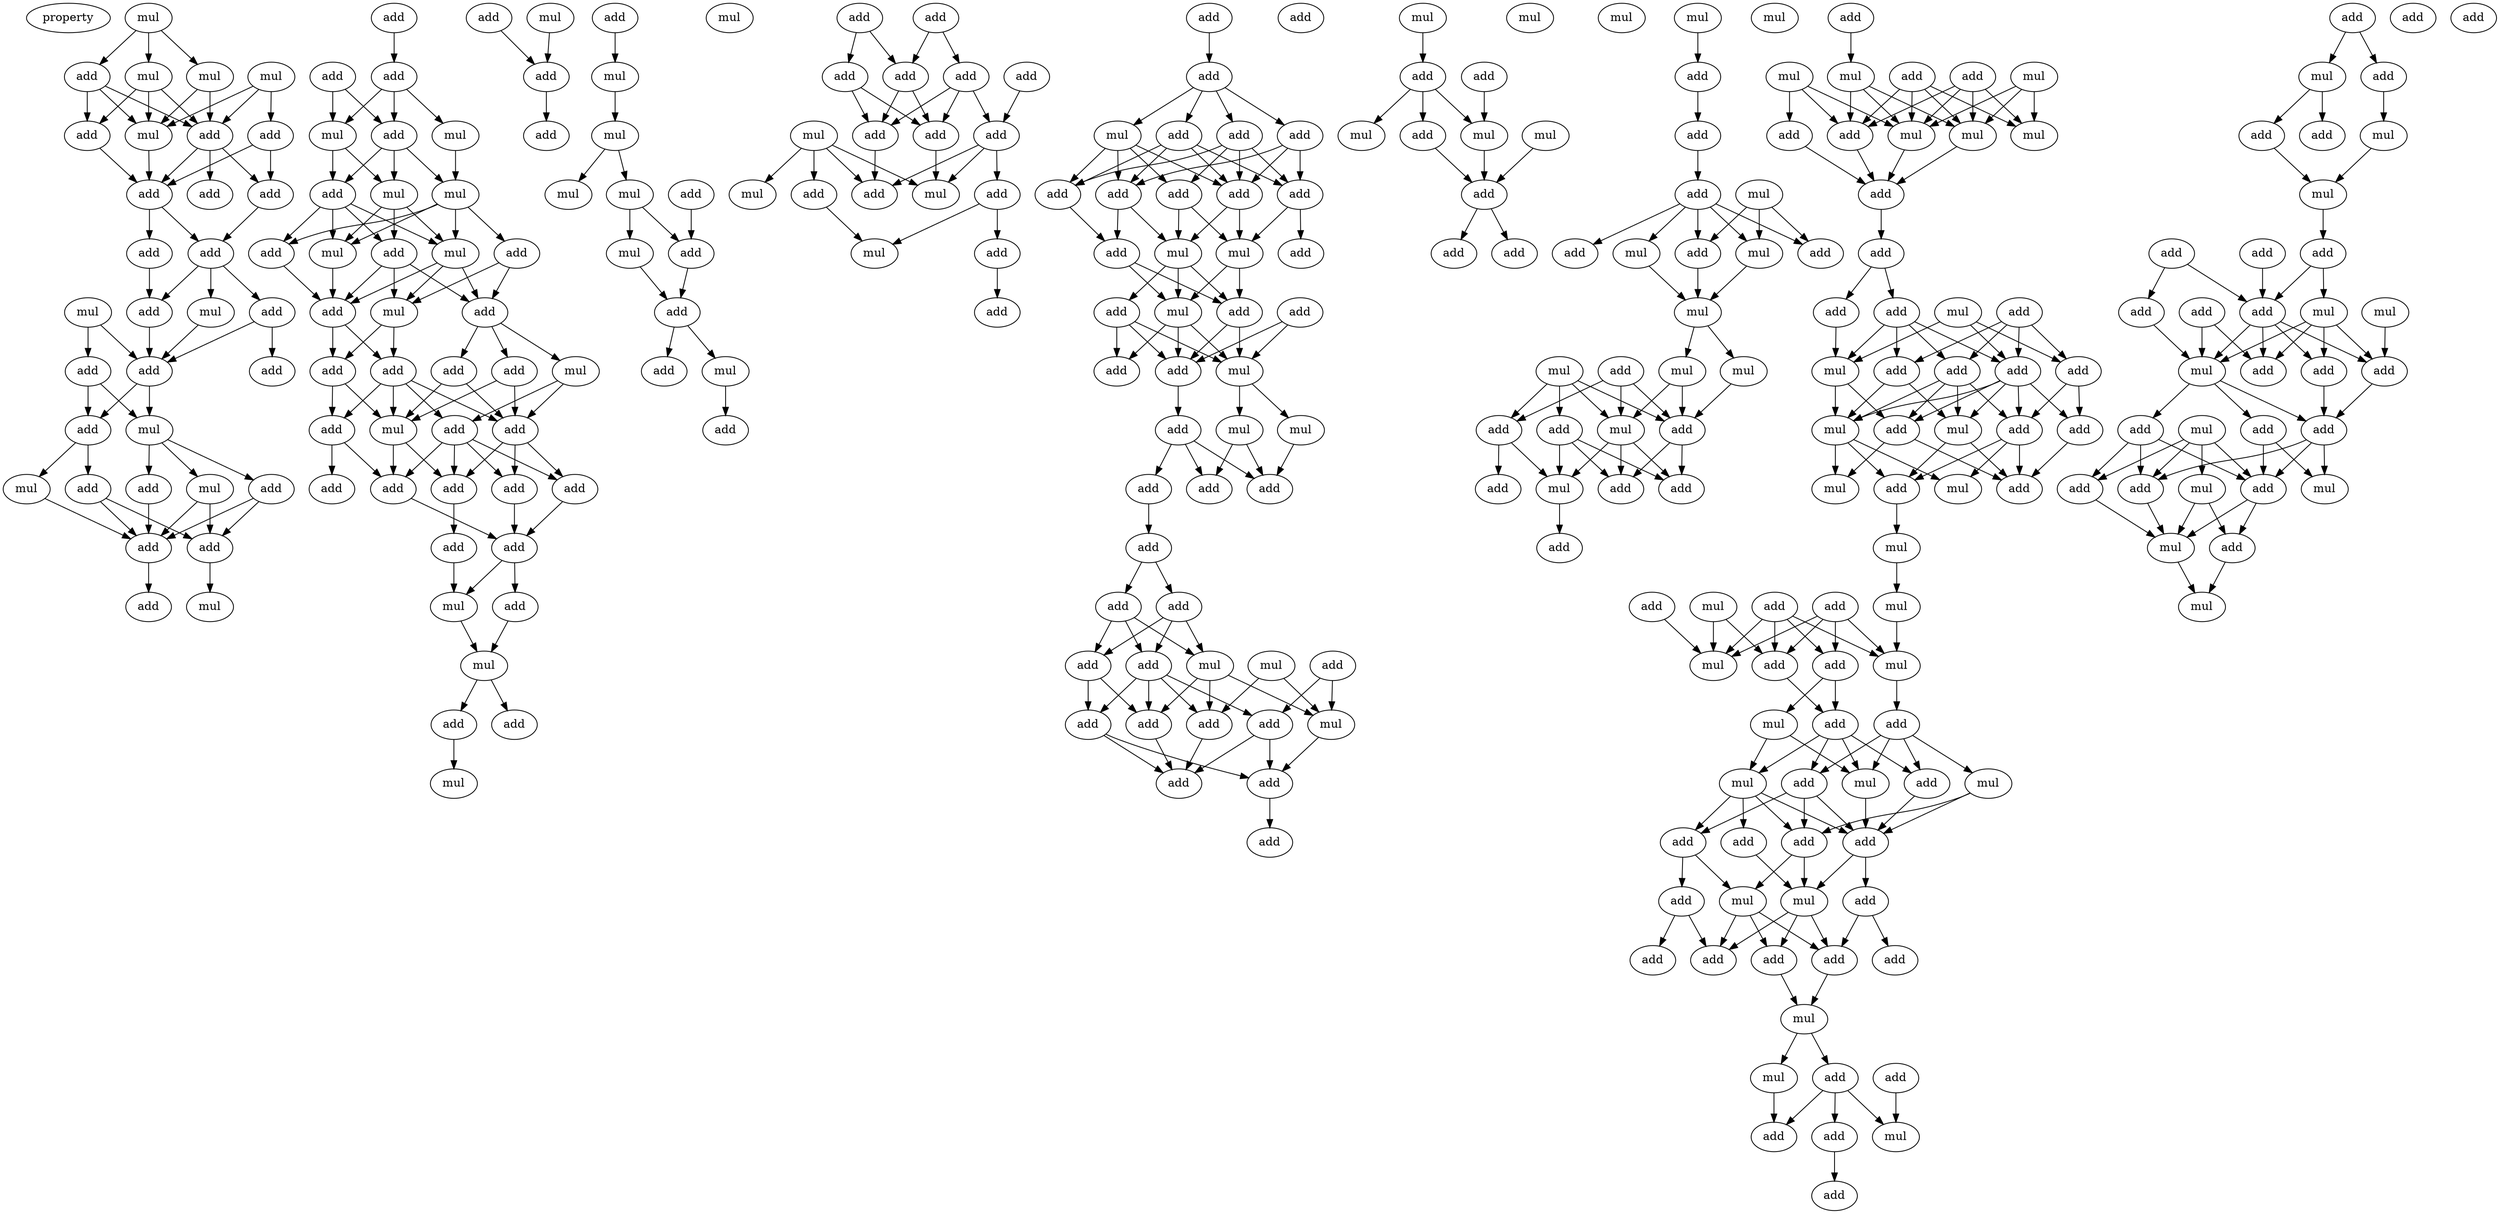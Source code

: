 digraph {
    node [fontcolor=black]
    property [mul=2,lf=1.0]
    0 [ label = mul ];
    1 [ label = mul ];
    2 [ label = mul ];
    3 [ label = mul ];
    4 [ label = add ];
    5 [ label = add ];
    6 [ label = add ];
    7 [ label = add ];
    8 [ label = mul ];
    9 [ label = add ];
    10 [ label = add ];
    11 [ label = add ];
    12 [ label = add ];
    13 [ label = add ];
    14 [ label = mul ];
    15 [ label = mul ];
    16 [ label = add ];
    17 [ label = add ];
    18 [ label = add ];
    19 [ label = add ];
    20 [ label = add ];
    21 [ label = mul ];
    22 [ label = add ];
    23 [ label = add ];
    24 [ label = mul ];
    25 [ label = add ];
    26 [ label = add ];
    27 [ label = mul ];
    28 [ label = add ];
    29 [ label = add ];
    30 [ label = mul ];
    31 [ label = add ];
    32 [ label = add ];
    33 [ label = add ];
    34 [ label = add ];
    35 [ label = mul ];
    36 [ label = add ];
    37 [ label = mul ];
    38 [ label = mul ];
    39 [ label = add ];
    40 [ label = mul ];
    41 [ label = add ];
    42 [ label = mul ];
    43 [ label = add ];
    44 [ label = mul ];
    45 [ label = add ];
    46 [ label = mul ];
    47 [ label = add ];
    48 [ label = add ];
    49 [ label = add ];
    50 [ label = add ];
    51 [ label = add ];
    52 [ label = mul ];
    53 [ label = add ];
    54 [ label = add ];
    55 [ label = add ];
    56 [ label = add ];
    57 [ label = mul ];
    58 [ label = add ];
    59 [ label = add ];
    60 [ label = add ];
    61 [ label = add ];
    62 [ label = add ];
    63 [ label = add ];
    64 [ label = add ];
    65 [ label = add ];
    66 [ label = mul ];
    67 [ label = mul ];
    68 [ label = add ];
    69 [ label = add ];
    70 [ label = add ];
    71 [ label = mul ];
    72 [ label = mul ];
    73 [ label = add ];
    74 [ label = add ];
    75 [ label = mul ];
    76 [ label = add ];
    77 [ label = mul ];
    78 [ label = mul ];
    79 [ label = add ];
    80 [ label = mul ];
    81 [ label = mul ];
    82 [ label = add ];
    83 [ label = add ];
    84 [ label = add ];
    85 [ label = mul ];
    86 [ label = mul ];
    87 [ label = add ];
    88 [ label = add ];
    89 [ label = add ];
    90 [ label = add ];
    91 [ label = add ];
    92 [ label = add ];
    93 [ label = add ];
    94 [ label = mul ];
    95 [ label = add ];
    96 [ label = add ];
    97 [ label = add ];
    98 [ label = add ];
    99 [ label = add ];
    100 [ label = mul ];
    101 [ label = mul ];
    102 [ label = add ];
    103 [ label = mul ];
    104 [ label = add ];
    105 [ label = add ];
    106 [ label = add ];
    107 [ label = add ];
    108 [ label = add ];
    109 [ label = mul ];
    110 [ label = add ];
    111 [ label = add ];
    112 [ label = add ];
    113 [ label = add ];
    114 [ label = add ];
    115 [ label = add ];
    116 [ label = add ];
    117 [ label = add ];
    118 [ label = mul ];
    119 [ label = add ];
    120 [ label = mul ];
    121 [ label = mul ];
    122 [ label = add ];
    123 [ label = add ];
    124 [ label = add ];
    125 [ label = mul ];
    126 [ label = add ];
    127 [ label = add ];
    128 [ label = mul ];
    129 [ label = add ];
    130 [ label = mul ];
    131 [ label = add ];
    132 [ label = add ];
    133 [ label = add ];
    134 [ label = add ];
    135 [ label = add ];
    136 [ label = add ];
    137 [ label = add ];
    138 [ label = add ];
    139 [ label = add ];
    140 [ label = add ];
    141 [ label = mul ];
    142 [ label = mul ];
    143 [ label = add ];
    144 [ label = mul ];
    145 [ label = add ];
    146 [ label = add ];
    147 [ label = add ];
    148 [ label = add ];
    149 [ label = add ];
    150 [ label = add ];
    151 [ label = mul ];
    152 [ label = add ];
    153 [ label = add ];
    154 [ label = mul ];
    155 [ label = add ];
    156 [ label = mul ];
    157 [ label = mul ];
    158 [ label = add ];
    159 [ label = mul ];
    160 [ label = add ];
    161 [ label = mul ];
    162 [ label = add ];
    163 [ label = mul ];
    164 [ label = add ];
    165 [ label = mul ];
    166 [ label = add ];
    167 [ label = add ];
    168 [ label = mul ];
    169 [ label = mul ];
    170 [ label = add ];
    171 [ label = add ];
    172 [ label = mul ];
    173 [ label = add ];
    174 [ label = mul ];
    175 [ label = mul ];
    176 [ label = add ];
    177 [ label = mul ];
    178 [ label = mul ];
    179 [ label = mul ];
    180 [ label = add ];
    181 [ label = add ];
    182 [ label = add ];
    183 [ label = mul ];
    184 [ label = add ];
    185 [ label = add ];
    186 [ label = add ];
    187 [ label = add ];
    188 [ label = add ];
    189 [ label = mul ];
    190 [ label = add ];
    191 [ label = mul ];
    192 [ label = add ];
    193 [ label = mul ];
    194 [ label = add ];
    195 [ label = mul ];
    196 [ label = add ];
    197 [ label = mul ];
    198 [ label = mul ];
    199 [ label = add ];
    200 [ label = add ];
    201 [ label = add ];
    202 [ label = add ];
    203 [ label = add ];
    204 [ label = mul ];
    205 [ label = add ];
    206 [ label = mul ];
    207 [ label = add ];
    208 [ label = add ];
    209 [ label = add ];
    210 [ label = add ];
    211 [ label = mul ];
    212 [ label = mul ];
    213 [ label = add ];
    214 [ label = add ];
    215 [ label = add ];
    216 [ label = add ];
    217 [ label = mul ];
    218 [ label = mul ];
    219 [ label = mul ];
    220 [ label = add ];
    221 [ label = add ];
    222 [ label = add ];
    223 [ label = mul ];
    224 [ label = mul ];
    225 [ label = add ];
    226 [ label = mul ];
    227 [ label = add ];
    228 [ label = mul ];
    229 [ label = add ];
    230 [ label = mul ];
    231 [ label = add ];
    232 [ label = mul ];
    233 [ label = add ];
    234 [ label = mul ];
    235 [ label = mul ];
    236 [ label = add ];
    237 [ label = add ];
    238 [ label = add ];
    239 [ label = add ];
    240 [ label = add ];
    241 [ label = mul ];
    242 [ label = add ];
    243 [ label = mul ];
    244 [ label = add ];
    245 [ label = add ];
    246 [ label = add ];
    247 [ label = add ];
    248 [ label = add ];
    249 [ label = add ];
    250 [ label = mul ];
    251 [ label = mul ];
    252 [ label = add ];
    253 [ label = add ];
    254 [ label = add ];
    255 [ label = add ];
    256 [ label = mul ];
    257 [ label = add ];
    258 [ label = add ];
    259 [ label = mul ];
    260 [ label = add ];
    261 [ label = add ];
    262 [ label = add ];
    263 [ label = mul ];
    264 [ label = add ];
    265 [ label = mul ];
    266 [ label = add ];
    267 [ label = add ];
    268 [ label = add ];
    269 [ label = mul ];
    270 [ label = mul ];
    271 [ label = add ];
    272 [ label = add ];
    273 [ label = add ];
    274 [ label = add ];
    275 [ label = add ];
    276 [ label = add ];
    277 [ label = mul ];
    278 [ label = mul ];
    279 [ label = add ];
    280 [ label = add ];
    281 [ label = add ];
    282 [ label = add ];
    283 [ label = add ];
    284 [ label = mul ];
    285 [ label = add ];
    286 [ label = mul ];
    287 [ label = add ];
    288 [ label = mul ];
    289 [ label = add ];
    290 [ label = mul ];
    0 -> 2 [ name = 0 ];
    0 -> 3 [ name = 1 ];
    0 -> 4 [ name = 2 ];
    1 -> 5 [ name = 3 ];
    1 -> 7 [ name = 4 ];
    1 -> 8 [ name = 5 ];
    2 -> 5 [ name = 6 ];
    2 -> 6 [ name = 7 ];
    2 -> 8 [ name = 8 ];
    3 -> 5 [ name = 9 ];
    3 -> 8 [ name = 10 ];
    4 -> 5 [ name = 11 ];
    4 -> 6 [ name = 12 ];
    4 -> 8 [ name = 13 ];
    5 -> 9 [ name = 14 ];
    5 -> 10 [ name = 15 ];
    5 -> 11 [ name = 16 ];
    6 -> 9 [ name = 17 ];
    7 -> 9 [ name = 18 ];
    7 -> 11 [ name = 19 ];
    8 -> 9 [ name = 20 ];
    9 -> 12 [ name = 21 ];
    9 -> 13 [ name = 22 ];
    11 -> 12 [ name = 23 ];
    12 -> 15 [ name = 24 ];
    12 -> 16 [ name = 25 ];
    12 -> 17 [ name = 26 ];
    13 -> 16 [ name = 27 ];
    14 -> 18 [ name = 28 ];
    14 -> 19 [ name = 29 ];
    15 -> 19 [ name = 30 ];
    16 -> 19 [ name = 31 ];
    17 -> 19 [ name = 32 ];
    17 -> 20 [ name = 33 ];
    18 -> 21 [ name = 34 ];
    18 -> 22 [ name = 35 ];
    19 -> 21 [ name = 36 ];
    19 -> 22 [ name = 37 ];
    21 -> 25 [ name = 38 ];
    21 -> 26 [ name = 39 ];
    21 -> 27 [ name = 40 ];
    22 -> 23 [ name = 41 ];
    22 -> 24 [ name = 42 ];
    23 -> 28 [ name = 43 ];
    23 -> 29 [ name = 44 ];
    24 -> 29 [ name = 45 ];
    25 -> 29 [ name = 46 ];
    26 -> 28 [ name = 47 ];
    26 -> 29 [ name = 48 ];
    27 -> 28 [ name = 49 ];
    27 -> 29 [ name = 50 ];
    28 -> 30 [ name = 51 ];
    29 -> 32 [ name = 52 ];
    31 -> 34 [ name = 53 ];
    33 -> 36 [ name = 54 ];
    33 -> 37 [ name = 55 ];
    34 -> 35 [ name = 56 ];
    34 -> 36 [ name = 57 ];
    34 -> 37 [ name = 58 ];
    35 -> 40 [ name = 59 ];
    36 -> 38 [ name = 60 ];
    36 -> 39 [ name = 61 ];
    36 -> 40 [ name = 62 ];
    37 -> 38 [ name = 63 ];
    37 -> 39 [ name = 64 ];
    38 -> 41 [ name = 65 ];
    38 -> 42 [ name = 66 ];
    38 -> 44 [ name = 67 ];
    39 -> 41 [ name = 68 ];
    39 -> 42 [ name = 69 ];
    39 -> 43 [ name = 70 ];
    39 -> 44 [ name = 71 ];
    40 -> 42 [ name = 72 ];
    40 -> 43 [ name = 73 ];
    40 -> 44 [ name = 74 ];
    40 -> 45 [ name = 75 ];
    41 -> 46 [ name = 76 ];
    41 -> 47 [ name = 77 ];
    41 -> 48 [ name = 78 ];
    42 -> 46 [ name = 79 ];
    42 -> 47 [ name = 80 ];
    42 -> 48 [ name = 81 ];
    43 -> 47 [ name = 82 ];
    44 -> 47 [ name = 83 ];
    45 -> 46 [ name = 84 ];
    45 -> 48 [ name = 85 ];
    46 -> 50 [ name = 86 ];
    46 -> 53 [ name = 87 ];
    47 -> 50 [ name = 88 ];
    47 -> 53 [ name = 89 ];
    48 -> 49 [ name = 90 ];
    48 -> 51 [ name = 91 ];
    48 -> 52 [ name = 92 ];
    49 -> 54 [ name = 93 ];
    49 -> 57 [ name = 94 ];
    50 -> 55 [ name = 95 ];
    50 -> 57 [ name = 96 ];
    51 -> 54 [ name = 97 ];
    51 -> 57 [ name = 98 ];
    52 -> 54 [ name = 99 ];
    52 -> 56 [ name = 100 ];
    53 -> 54 [ name = 101 ];
    53 -> 55 [ name = 102 ];
    53 -> 56 [ name = 103 ];
    53 -> 57 [ name = 104 ];
    54 -> 58 [ name = 105 ];
    54 -> 59 [ name = 106 ];
    54 -> 62 [ name = 107 ];
    55 -> 60 [ name = 108 ];
    55 -> 61 [ name = 109 ];
    56 -> 58 [ name = 110 ];
    56 -> 59 [ name = 111 ];
    56 -> 60 [ name = 112 ];
    56 -> 62 [ name = 113 ];
    57 -> 59 [ name = 114 ];
    57 -> 60 [ name = 115 ];
    58 -> 63 [ name = 116 ];
    59 -> 64 [ name = 117 ];
    60 -> 63 [ name = 118 ];
    62 -> 63 [ name = 119 ];
    63 -> 65 [ name = 120 ];
    63 -> 66 [ name = 121 ];
    64 -> 66 [ name = 122 ];
    65 -> 67 [ name = 123 ];
    66 -> 67 [ name = 124 ];
    67 -> 68 [ name = 125 ];
    67 -> 69 [ name = 126 ];
    68 -> 71 [ name = 127 ];
    70 -> 73 [ name = 128 ];
    72 -> 73 [ name = 129 ];
    73 -> 76 [ name = 130 ];
    74 -> 75 [ name = 131 ];
    75 -> 77 [ name = 132 ];
    77 -> 78 [ name = 133 ];
    77 -> 80 [ name = 134 ];
    79 -> 82 [ name = 135 ];
    80 -> 81 [ name = 136 ];
    80 -> 82 [ name = 137 ];
    81 -> 83 [ name = 138 ];
    82 -> 83 [ name = 139 ];
    83 -> 84 [ name = 140 ];
    83 -> 85 [ name = 141 ];
    85 -> 87 [ name = 142 ];
    88 -> 90 [ name = 143 ];
    88 -> 93 [ name = 144 ];
    89 -> 91 [ name = 145 ];
    89 -> 93 [ name = 146 ];
    90 -> 95 [ name = 147 ];
    90 -> 97 [ name = 148 ];
    91 -> 95 [ name = 149 ];
    91 -> 96 [ name = 150 ];
    91 -> 97 [ name = 151 ];
    92 -> 96 [ name = 152 ];
    93 -> 95 [ name = 153 ];
    93 -> 97 [ name = 154 ];
    94 -> 98 [ name = 155 ];
    94 -> 100 [ name = 156 ];
    94 -> 101 [ name = 157 ];
    94 -> 102 [ name = 158 ];
    95 -> 100 [ name = 159 ];
    96 -> 98 [ name = 160 ];
    96 -> 99 [ name = 161 ];
    96 -> 100 [ name = 162 ];
    97 -> 98 [ name = 163 ];
    99 -> 103 [ name = 164 ];
    99 -> 104 [ name = 165 ];
    102 -> 103 [ name = 166 ];
    104 -> 105 [ name = 167 ];
    106 -> 107 [ name = 168 ];
    107 -> 108 [ name = 169 ];
    107 -> 109 [ name = 170 ];
    107 -> 110 [ name = 171 ];
    107 -> 111 [ name = 172 ];
    108 -> 112 [ name = 173 ];
    108 -> 113 [ name = 174 ];
    108 -> 115 [ name = 175 ];
    108 -> 116 [ name = 176 ];
    109 -> 112 [ name = 177 ];
    109 -> 113 [ name = 178 ];
    109 -> 114 [ name = 179 ];
    109 -> 116 [ name = 180 ];
    110 -> 112 [ name = 181 ];
    110 -> 114 [ name = 182 ];
    110 -> 115 [ name = 183 ];
    110 -> 116 [ name = 184 ];
    111 -> 114 [ name = 185 ];
    111 -> 115 [ name = 186 ];
    111 -> 116 [ name = 187 ];
    112 -> 119 [ name = 188 ];
    113 -> 118 [ name = 189 ];
    113 -> 120 [ name = 190 ];
    114 -> 118 [ name = 191 ];
    114 -> 119 [ name = 192 ];
    115 -> 117 [ name = 193 ];
    115 -> 120 [ name = 194 ];
    116 -> 118 [ name = 195 ];
    116 -> 120 [ name = 196 ];
    118 -> 121 [ name = 197 ];
    118 -> 123 [ name = 198 ];
    118 -> 124 [ name = 199 ];
    119 -> 121 [ name = 200 ];
    119 -> 124 [ name = 201 ];
    120 -> 121 [ name = 202 ];
    120 -> 124 [ name = 203 ];
    121 -> 125 [ name = 204 ];
    121 -> 126 [ name = 205 ];
    121 -> 127 [ name = 206 ];
    122 -> 125 [ name = 207 ];
    122 -> 127 [ name = 208 ];
    123 -> 125 [ name = 209 ];
    123 -> 126 [ name = 210 ];
    123 -> 127 [ name = 211 ];
    124 -> 125 [ name = 212 ];
    124 -> 127 [ name = 213 ];
    125 -> 128 [ name = 214 ];
    125 -> 130 [ name = 215 ];
    127 -> 129 [ name = 216 ];
    128 -> 132 [ name = 217 ];
    128 -> 134 [ name = 218 ];
    129 -> 132 [ name = 219 ];
    129 -> 133 [ name = 220 ];
    129 -> 134 [ name = 221 ];
    130 -> 134 [ name = 222 ];
    133 -> 135 [ name = 223 ];
    135 -> 136 [ name = 224 ];
    135 -> 137 [ name = 225 ];
    136 -> 139 [ name = 226 ];
    136 -> 140 [ name = 227 ];
    136 -> 141 [ name = 228 ];
    137 -> 139 [ name = 229 ];
    137 -> 140 [ name = 230 ];
    137 -> 141 [ name = 231 ];
    138 -> 144 [ name = 232 ];
    138 -> 147 [ name = 233 ];
    139 -> 143 [ name = 234 ];
    139 -> 145 [ name = 235 ];
    139 -> 146 [ name = 236 ];
    139 -> 147 [ name = 237 ];
    140 -> 143 [ name = 238 ];
    140 -> 145 [ name = 239 ];
    141 -> 144 [ name = 240 ];
    141 -> 145 [ name = 241 ];
    141 -> 146 [ name = 242 ];
    142 -> 144 [ name = 243 ];
    142 -> 146 [ name = 244 ];
    143 -> 148 [ name = 245 ];
    143 -> 149 [ name = 246 ];
    144 -> 149 [ name = 247 ];
    145 -> 148 [ name = 248 ];
    146 -> 148 [ name = 249 ];
    147 -> 148 [ name = 250 ];
    147 -> 149 [ name = 251 ];
    149 -> 150 [ name = 252 ];
    151 -> 152 [ name = 253 ];
    152 -> 154 [ name = 254 ];
    152 -> 155 [ name = 255 ];
    152 -> 156 [ name = 256 ];
    153 -> 156 [ name = 257 ];
    155 -> 158 [ name = 258 ];
    156 -> 158 [ name = 259 ];
    157 -> 158 [ name = 260 ];
    158 -> 160 [ name = 261 ];
    158 -> 162 [ name = 262 ];
    163 -> 164 [ name = 263 ];
    164 -> 166 [ name = 264 ];
    166 -> 167 [ name = 265 ];
    167 -> 169 [ name = 266 ];
    167 -> 170 [ name = 267 ];
    167 -> 171 [ name = 268 ];
    167 -> 172 [ name = 269 ];
    167 -> 173 [ name = 270 ];
    168 -> 170 [ name = 271 ];
    168 -> 172 [ name = 272 ];
    168 -> 173 [ name = 273 ];
    169 -> 174 [ name = 274 ];
    172 -> 174 [ name = 275 ];
    173 -> 174 [ name = 276 ];
    174 -> 177 [ name = 277 ];
    174 -> 178 [ name = 278 ];
    175 -> 179 [ name = 279 ];
    175 -> 180 [ name = 280 ];
    175 -> 181 [ name = 281 ];
    175 -> 182 [ name = 282 ];
    176 -> 179 [ name = 283 ];
    176 -> 180 [ name = 284 ];
    176 -> 182 [ name = 285 ];
    177 -> 179 [ name = 286 ];
    177 -> 182 [ name = 287 ];
    178 -> 182 [ name = 288 ];
    179 -> 183 [ name = 289 ];
    179 -> 185 [ name = 290 ];
    179 -> 186 [ name = 291 ];
    180 -> 183 [ name = 292 ];
    180 -> 184 [ name = 293 ];
    181 -> 183 [ name = 294 ];
    181 -> 185 [ name = 295 ];
    181 -> 186 [ name = 296 ];
    182 -> 185 [ name = 297 ];
    182 -> 186 [ name = 298 ];
    183 -> 187 [ name = 299 ];
    188 -> 191 [ name = 300 ];
    189 -> 195 [ name = 301 ];
    189 -> 197 [ name = 302 ];
    189 -> 198 [ name = 303 ];
    190 -> 195 [ name = 304 ];
    190 -> 196 [ name = 305 ];
    190 -> 197 [ name = 306 ];
    190 -> 198 [ name = 307 ];
    191 -> 196 [ name = 308 ];
    191 -> 197 [ name = 309 ];
    191 -> 198 [ name = 310 ];
    192 -> 195 [ name = 311 ];
    192 -> 196 [ name = 312 ];
    192 -> 197 [ name = 313 ];
    192 -> 198 [ name = 314 ];
    193 -> 194 [ name = 315 ];
    193 -> 196 [ name = 316 ];
    193 -> 198 [ name = 317 ];
    194 -> 199 [ name = 318 ];
    196 -> 199 [ name = 319 ];
    197 -> 199 [ name = 320 ];
    198 -> 199 [ name = 321 ];
    199 -> 200 [ name = 322 ];
    200 -> 202 [ name = 323 ];
    200 -> 203 [ name = 324 ];
    201 -> 205 [ name = 325 ];
    201 -> 207 [ name = 326 ];
    201 -> 208 [ name = 327 ];
    201 -> 209 [ name = 328 ];
    202 -> 205 [ name = 329 ];
    202 -> 206 [ name = 330 ];
    202 -> 207 [ name = 331 ];
    202 -> 209 [ name = 332 ];
    203 -> 206 [ name = 333 ];
    204 -> 206 [ name = 334 ];
    204 -> 208 [ name = 335 ];
    204 -> 209 [ name = 336 ];
    205 -> 211 [ name = 337 ];
    205 -> 212 [ name = 338 ];
    205 -> 213 [ name = 339 ];
    205 -> 214 [ name = 340 ];
    206 -> 211 [ name = 341 ];
    206 -> 213 [ name = 342 ];
    207 -> 211 [ name = 343 ];
    207 -> 212 [ name = 344 ];
    208 -> 210 [ name = 345 ];
    208 -> 214 [ name = 346 ];
    209 -> 210 [ name = 347 ];
    209 -> 211 [ name = 348 ];
    209 -> 212 [ name = 349 ];
    209 -> 213 [ name = 350 ];
    209 -> 214 [ name = 351 ];
    210 -> 216 [ name = 352 ];
    211 -> 215 [ name = 353 ];
    211 -> 217 [ name = 354 ];
    211 -> 218 [ name = 355 ];
    212 -> 215 [ name = 356 ];
    212 -> 216 [ name = 357 ];
    213 -> 216 [ name = 358 ];
    213 -> 218 [ name = 359 ];
    214 -> 215 [ name = 360 ];
    214 -> 216 [ name = 361 ];
    214 -> 217 [ name = 362 ];
    215 -> 219 [ name = 363 ];
    219 -> 224 [ name = 364 ];
    220 -> 225 [ name = 365 ];
    220 -> 226 [ name = 366 ];
    220 -> 227 [ name = 367 ];
    220 -> 228 [ name = 368 ];
    221 -> 228 [ name = 369 ];
    222 -> 225 [ name = 370 ];
    222 -> 226 [ name = 371 ];
    222 -> 227 [ name = 372 ];
    222 -> 228 [ name = 373 ];
    223 -> 225 [ name = 374 ];
    223 -> 228 [ name = 375 ];
    224 -> 226 [ name = 376 ];
    225 -> 229 [ name = 377 ];
    226 -> 231 [ name = 378 ];
    227 -> 229 [ name = 379 ];
    227 -> 230 [ name = 380 ];
    229 -> 232 [ name = 381 ];
    229 -> 233 [ name = 382 ];
    229 -> 234 [ name = 383 ];
    229 -> 236 [ name = 384 ];
    230 -> 232 [ name = 385 ];
    230 -> 234 [ name = 386 ];
    231 -> 232 [ name = 387 ];
    231 -> 233 [ name = 388 ];
    231 -> 235 [ name = 389 ];
    231 -> 236 [ name = 390 ];
    232 -> 237 [ name = 391 ];
    233 -> 237 [ name = 392 ];
    233 -> 239 [ name = 393 ];
    233 -> 240 [ name = 394 ];
    234 -> 237 [ name = 395 ];
    234 -> 238 [ name = 396 ];
    234 -> 239 [ name = 397 ];
    234 -> 240 [ name = 398 ];
    235 -> 237 [ name = 399 ];
    235 -> 240 [ name = 400 ];
    236 -> 237 [ name = 401 ];
    237 -> 243 [ name = 402 ];
    237 -> 244 [ name = 403 ];
    238 -> 243 [ name = 404 ];
    239 -> 241 [ name = 405 ];
    239 -> 242 [ name = 406 ];
    240 -> 241 [ name = 407 ];
    240 -> 243 [ name = 408 ];
    241 -> 245 [ name = 409 ];
    241 -> 246 [ name = 410 ];
    241 -> 248 [ name = 411 ];
    242 -> 248 [ name = 412 ];
    242 -> 249 [ name = 413 ];
    243 -> 245 [ name = 414 ];
    243 -> 246 [ name = 415 ];
    243 -> 248 [ name = 416 ];
    244 -> 246 [ name = 417 ];
    244 -> 247 [ name = 418 ];
    245 -> 250 [ name = 419 ];
    246 -> 250 [ name = 420 ];
    250 -> 251 [ name = 421 ];
    250 -> 252 [ name = 422 ];
    251 -> 254 [ name = 423 ];
    252 -> 254 [ name = 424 ];
    252 -> 255 [ name = 425 ];
    252 -> 256 [ name = 426 ];
    253 -> 256 [ name = 427 ];
    255 -> 257 [ name = 428 ];
    258 -> 259 [ name = 429 ];
    258 -> 260 [ name = 430 ];
    259 -> 262 [ name = 431 ];
    259 -> 264 [ name = 432 ];
    260 -> 263 [ name = 433 ];
    263 -> 265 [ name = 434 ];
    264 -> 265 [ name = 435 ];
    265 -> 268 [ name = 436 ];
    266 -> 273 [ name = 437 ];
    267 -> 271 [ name = 438 ];
    267 -> 273 [ name = 439 ];
    268 -> 269 [ name = 440 ];
    268 -> 273 [ name = 441 ];
    269 -> 274 [ name = 442 ];
    269 -> 275 [ name = 443 ];
    269 -> 276 [ name = 444 ];
    269 -> 277 [ name = 445 ];
    270 -> 274 [ name = 446 ];
    271 -> 277 [ name = 447 ];
    272 -> 275 [ name = 448 ];
    272 -> 277 [ name = 449 ];
    273 -> 274 [ name = 450 ];
    273 -> 275 [ name = 451 ];
    273 -> 276 [ name = 452 ];
    273 -> 277 [ name = 453 ];
    274 -> 279 [ name = 454 ];
    276 -> 279 [ name = 455 ];
    277 -> 279 [ name = 456 ];
    277 -> 280 [ name = 457 ];
    277 -> 281 [ name = 458 ];
    278 -> 282 [ name = 459 ];
    278 -> 283 [ name = 460 ];
    278 -> 284 [ name = 461 ];
    278 -> 285 [ name = 462 ];
    279 -> 282 [ name = 463 ];
    279 -> 285 [ name = 464 ];
    279 -> 286 [ name = 465 ];
    280 -> 282 [ name = 466 ];
    280 -> 286 [ name = 467 ];
    281 -> 282 [ name = 468 ];
    281 -> 283 [ name = 469 ];
    281 -> 285 [ name = 470 ];
    282 -> 287 [ name = 471 ];
    282 -> 288 [ name = 472 ];
    283 -> 288 [ name = 473 ];
    284 -> 287 [ name = 474 ];
    284 -> 288 [ name = 475 ];
    285 -> 288 [ name = 476 ];
    287 -> 290 [ name = 477 ];
    288 -> 290 [ name = 478 ];
}
